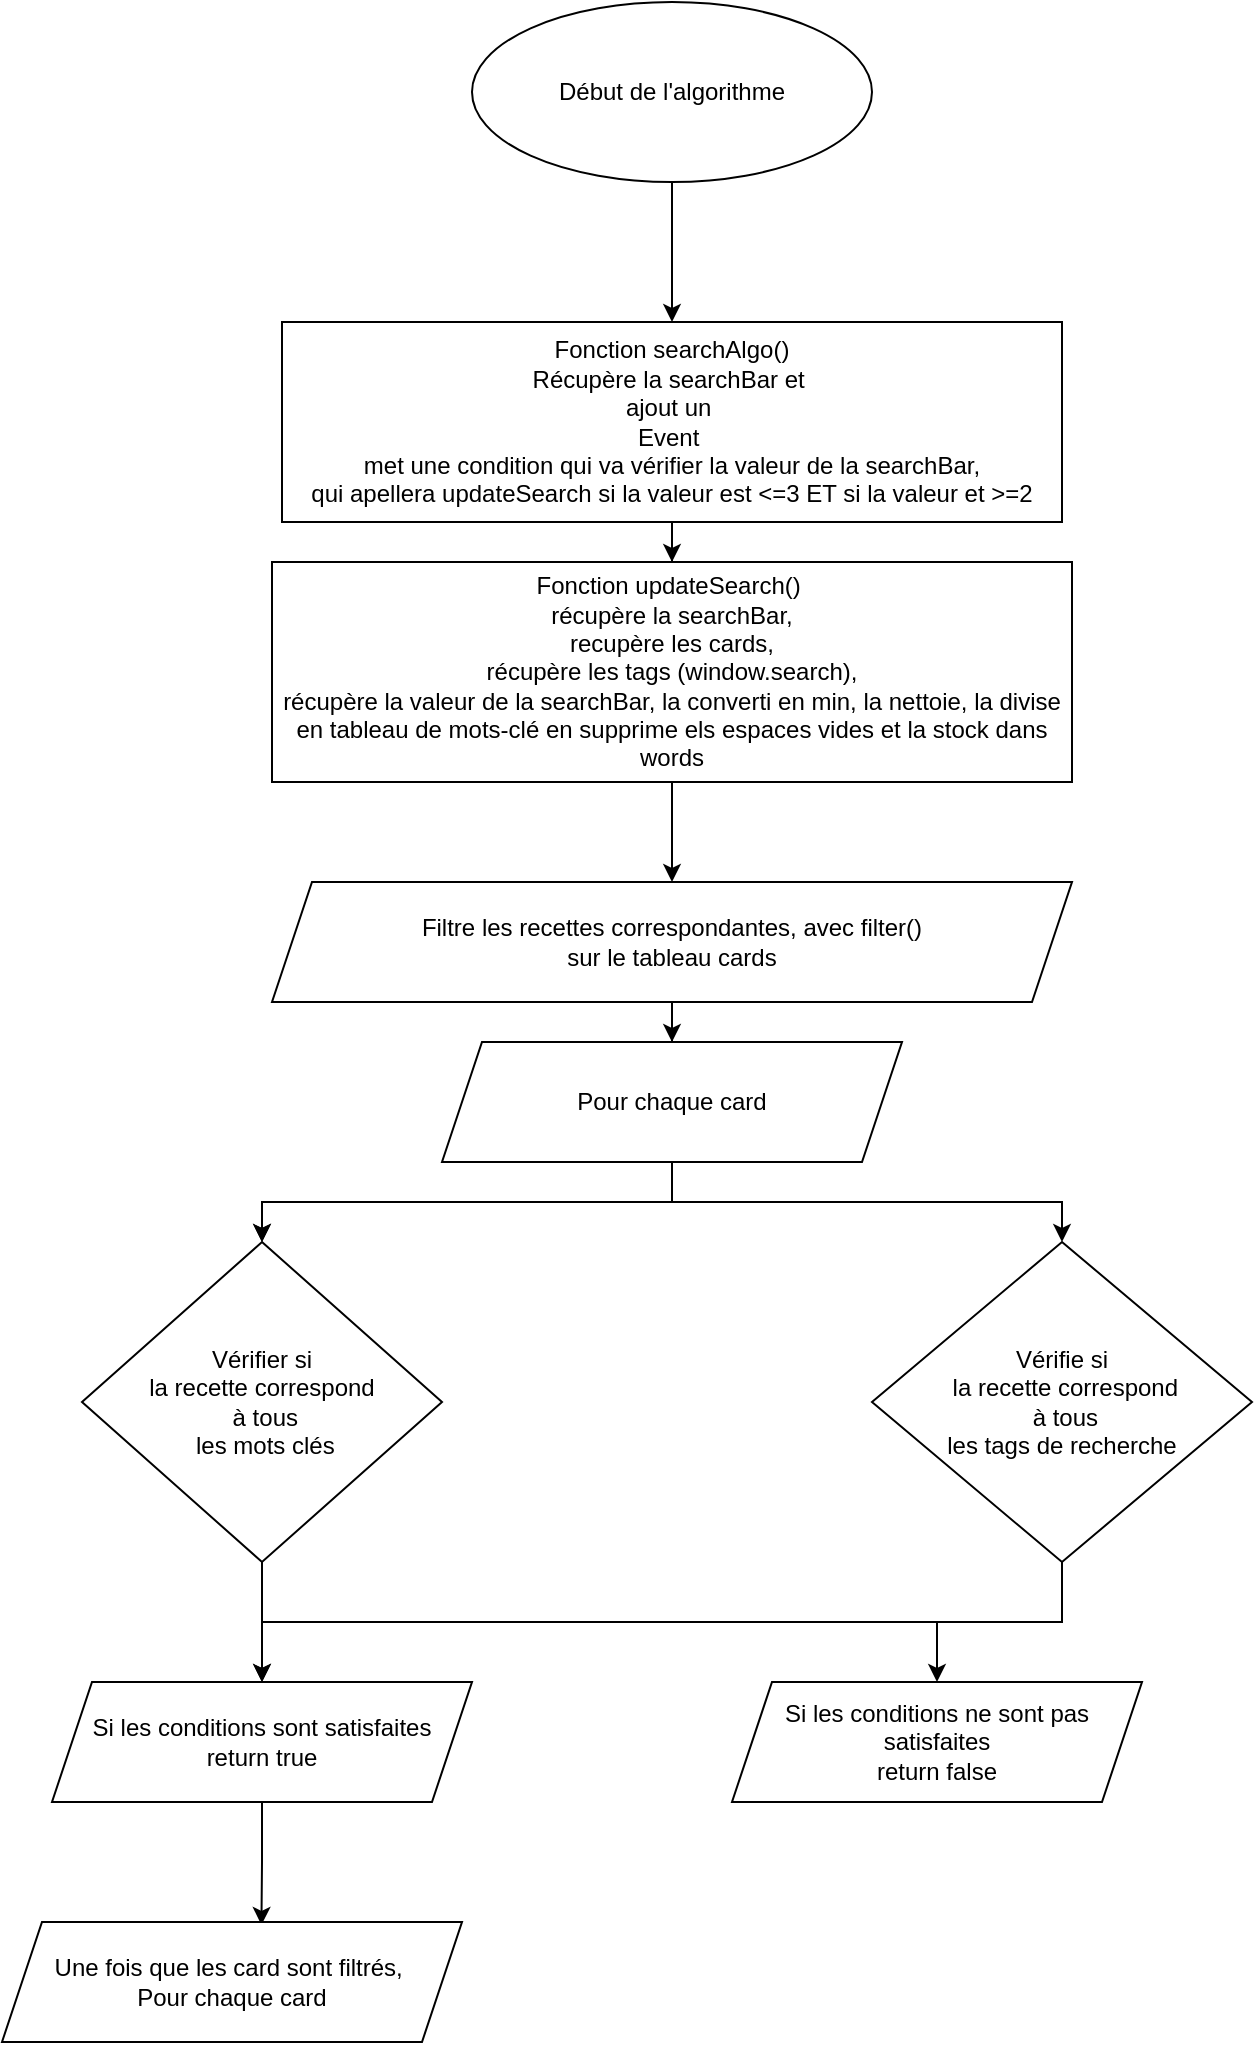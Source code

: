 <mxfile version="21.3.0" type="github">
  <diagram name="Page-1" id="DS9GHnKJdfnOhe2T6x_Q">
    <mxGraphModel dx="1198" dy="2042" grid="1" gridSize="10" guides="1" tooltips="1" connect="1" arrows="1" fold="1" page="1" pageScale="1" pageWidth="827" pageHeight="1169" math="0" shadow="0">
      <root>
        <mxCell id="0" />
        <mxCell id="1" parent="0" />
        <mxCell id="aPdr_9HPi7BD2KFi0sja-5" style="edgeStyle=orthogonalEdgeStyle;rounded=0;orthogonalLoop=1;jettySize=auto;html=1;" edge="1" parent="1" source="6MPIIOxCFQQPBrVFk7gK-1" target="aPdr_9HPi7BD2KFi0sja-3">
          <mxGeometry relative="1" as="geometry" />
        </mxCell>
        <mxCell id="6MPIIOxCFQQPBrVFk7gK-1" value="Début de l&#39;algorithme" style="ellipse;whiteSpace=wrap;html=1;" parent="1" vertex="1">
          <mxGeometry x="345" y="-240" width="200" height="90" as="geometry" />
        </mxCell>
        <mxCell id="aPdr_9HPi7BD2KFi0sja-7" value="" style="edgeStyle=orthogonalEdgeStyle;rounded=0;orthogonalLoop=1;jettySize=auto;html=1;" edge="1" parent="1" source="aPdr_9HPi7BD2KFi0sja-3" target="aPdr_9HPi7BD2KFi0sja-6">
          <mxGeometry relative="1" as="geometry" />
        </mxCell>
        <mxCell id="aPdr_9HPi7BD2KFi0sja-3" value="Fonction searchAlgo()&lt;br&gt;Récupère la searchBar et&amp;nbsp;&lt;br&gt;ajout un&amp;nbsp;&lt;br&gt;Event&amp;nbsp;&lt;br&gt;met une condition qui va vérifier la valeur de la searchBar,&lt;br&gt;qui apellera updateSearch si la valeur est &amp;lt;=3 ET si la valeur et &amp;gt;=2" style="rounded=0;whiteSpace=wrap;html=1;" vertex="1" parent="1">
          <mxGeometry x="250" y="-80" width="390" height="100" as="geometry" />
        </mxCell>
        <mxCell id="aPdr_9HPi7BD2KFi0sja-10" value="" style="edgeStyle=orthogonalEdgeStyle;rounded=0;orthogonalLoop=1;jettySize=auto;html=1;" edge="1" parent="1" source="aPdr_9HPi7BD2KFi0sja-6" target="aPdr_9HPi7BD2KFi0sja-9">
          <mxGeometry relative="1" as="geometry" />
        </mxCell>
        <mxCell id="aPdr_9HPi7BD2KFi0sja-6" value="Fonction updateSearch()&amp;nbsp;&lt;br&gt;récupère la searchBar,&lt;br&gt;recupère les cards,&lt;br&gt;récupère les tags (window.search),&lt;br&gt;récupère la valeur de la searchBar, la converti en min, la nettoie, la divise en tableau de mots-clé en supprime els espaces vides et la stock dans words" style="rounded=0;whiteSpace=wrap;html=1;" vertex="1" parent="1">
          <mxGeometry x="245" y="40" width="400" height="110" as="geometry" />
        </mxCell>
        <mxCell id="aPdr_9HPi7BD2KFi0sja-12" value="" style="edgeStyle=orthogonalEdgeStyle;rounded=0;orthogonalLoop=1;jettySize=auto;html=1;" edge="1" parent="1" source="aPdr_9HPi7BD2KFi0sja-9" target="aPdr_9HPi7BD2KFi0sja-11">
          <mxGeometry relative="1" as="geometry" />
        </mxCell>
        <mxCell id="aPdr_9HPi7BD2KFi0sja-9" value="Filtre les recettes correspondantes, avec filter()&lt;br&gt;sur le tableau cards" style="shape=parallelogram;perimeter=parallelogramPerimeter;whiteSpace=wrap;html=1;fixedSize=1;rounded=0;" vertex="1" parent="1">
          <mxGeometry x="245" y="200" width="400" height="60" as="geometry" />
        </mxCell>
        <mxCell id="aPdr_9HPi7BD2KFi0sja-14" value="" style="edgeStyle=orthogonalEdgeStyle;rounded=0;orthogonalLoop=1;jettySize=auto;html=1;" edge="1" parent="1" source="aPdr_9HPi7BD2KFi0sja-11" target="aPdr_9HPi7BD2KFi0sja-13">
          <mxGeometry relative="1" as="geometry" />
        </mxCell>
        <mxCell id="aPdr_9HPi7BD2KFi0sja-17" value="" style="edgeStyle=orthogonalEdgeStyle;rounded=0;orthogonalLoop=1;jettySize=auto;html=1;" edge="1" parent="1" source="aPdr_9HPi7BD2KFi0sja-11" target="aPdr_9HPi7BD2KFi0sja-13">
          <mxGeometry relative="1" as="geometry" />
        </mxCell>
        <mxCell id="aPdr_9HPi7BD2KFi0sja-27" style="edgeStyle=orthogonalEdgeStyle;rounded=0;orthogonalLoop=1;jettySize=auto;html=1;entryX=0.5;entryY=0;entryDx=0;entryDy=0;" edge="1" parent="1" source="aPdr_9HPi7BD2KFi0sja-11" target="aPdr_9HPi7BD2KFi0sja-19">
          <mxGeometry relative="1" as="geometry" />
        </mxCell>
        <mxCell id="aPdr_9HPi7BD2KFi0sja-11" value="Pour chaque card" style="shape=parallelogram;perimeter=parallelogramPerimeter;whiteSpace=wrap;html=1;fixedSize=1;rounded=0;" vertex="1" parent="1">
          <mxGeometry x="330" y="280" width="230" height="60" as="geometry" />
        </mxCell>
        <mxCell id="aPdr_9HPi7BD2KFi0sja-32" style="edgeStyle=orthogonalEdgeStyle;rounded=0;orthogonalLoop=1;jettySize=auto;html=1;" edge="1" parent="1" source="aPdr_9HPi7BD2KFi0sja-13" target="aPdr_9HPi7BD2KFi0sja-20">
          <mxGeometry relative="1" as="geometry" />
        </mxCell>
        <mxCell id="aPdr_9HPi7BD2KFi0sja-13" value="Vérifier si &lt;br&gt;la recette correspond&lt;br&gt;&amp;nbsp;à tous&lt;br&gt;&amp;nbsp;les mots clés" style="rhombus;whiteSpace=wrap;html=1;rounded=0;" vertex="1" parent="1">
          <mxGeometry x="150" y="380" width="180" height="160" as="geometry" />
        </mxCell>
        <mxCell id="aPdr_9HPi7BD2KFi0sja-39" style="edgeStyle=orthogonalEdgeStyle;rounded=0;orthogonalLoop=1;jettySize=auto;html=1;exitX=0.5;exitY=1;exitDx=0;exitDy=0;entryX=0.5;entryY=0;entryDx=0;entryDy=0;" edge="1" parent="1" source="aPdr_9HPi7BD2KFi0sja-19" target="aPdr_9HPi7BD2KFi0sja-20">
          <mxGeometry relative="1" as="geometry" />
        </mxCell>
        <mxCell id="aPdr_9HPi7BD2KFi0sja-40" style="edgeStyle=orthogonalEdgeStyle;rounded=0;orthogonalLoop=1;jettySize=auto;html=1;entryX=0.5;entryY=0;entryDx=0;entryDy=0;" edge="1" parent="1" source="aPdr_9HPi7BD2KFi0sja-19" target="aPdr_9HPi7BD2KFi0sja-24">
          <mxGeometry relative="1" as="geometry" />
        </mxCell>
        <mxCell id="aPdr_9HPi7BD2KFi0sja-19" value="Vérifie si&lt;br&gt;&amp;nbsp;la recette correspond&lt;br&gt;&amp;nbsp;à tous &lt;br&gt;les tags de recherche" style="rhombus;whiteSpace=wrap;html=1;rounded=0;" vertex="1" parent="1">
          <mxGeometry x="545" y="380" width="190" height="160" as="geometry" />
        </mxCell>
        <mxCell id="aPdr_9HPi7BD2KFi0sja-41" style="edgeStyle=orthogonalEdgeStyle;rounded=0;orthogonalLoop=1;jettySize=auto;html=1;entryX=0.564;entryY=0.025;entryDx=0;entryDy=0;entryPerimeter=0;" edge="1" parent="1" source="aPdr_9HPi7BD2KFi0sja-20" target="aPdr_9HPi7BD2KFi0sja-25">
          <mxGeometry relative="1" as="geometry" />
        </mxCell>
        <mxCell id="aPdr_9HPi7BD2KFi0sja-20" value="Si les conditions sont satisfaites&lt;br&gt;return true" style="shape=parallelogram;perimeter=parallelogramPerimeter;whiteSpace=wrap;html=1;fixedSize=1;rounded=0;" vertex="1" parent="1">
          <mxGeometry x="135" y="600" width="210" height="60" as="geometry" />
        </mxCell>
        <mxCell id="aPdr_9HPi7BD2KFi0sja-24" value="Si les conditions ne sont pas satisfaites&lt;br&gt;return false" style="shape=parallelogram;perimeter=parallelogramPerimeter;whiteSpace=wrap;html=1;fixedSize=1;rounded=0;" vertex="1" parent="1">
          <mxGeometry x="475" y="600" width="205" height="60" as="geometry" />
        </mxCell>
        <mxCell id="aPdr_9HPi7BD2KFi0sja-25" value="Une fois que les card sont filtrés,&amp;nbsp;&lt;br&gt;Pour chaque card" style="shape=parallelogram;perimeter=parallelogramPerimeter;whiteSpace=wrap;html=1;fixedSize=1;rounded=0;" vertex="1" parent="1">
          <mxGeometry x="110" y="720" width="230" height="60" as="geometry" />
        </mxCell>
      </root>
    </mxGraphModel>
  </diagram>
</mxfile>
